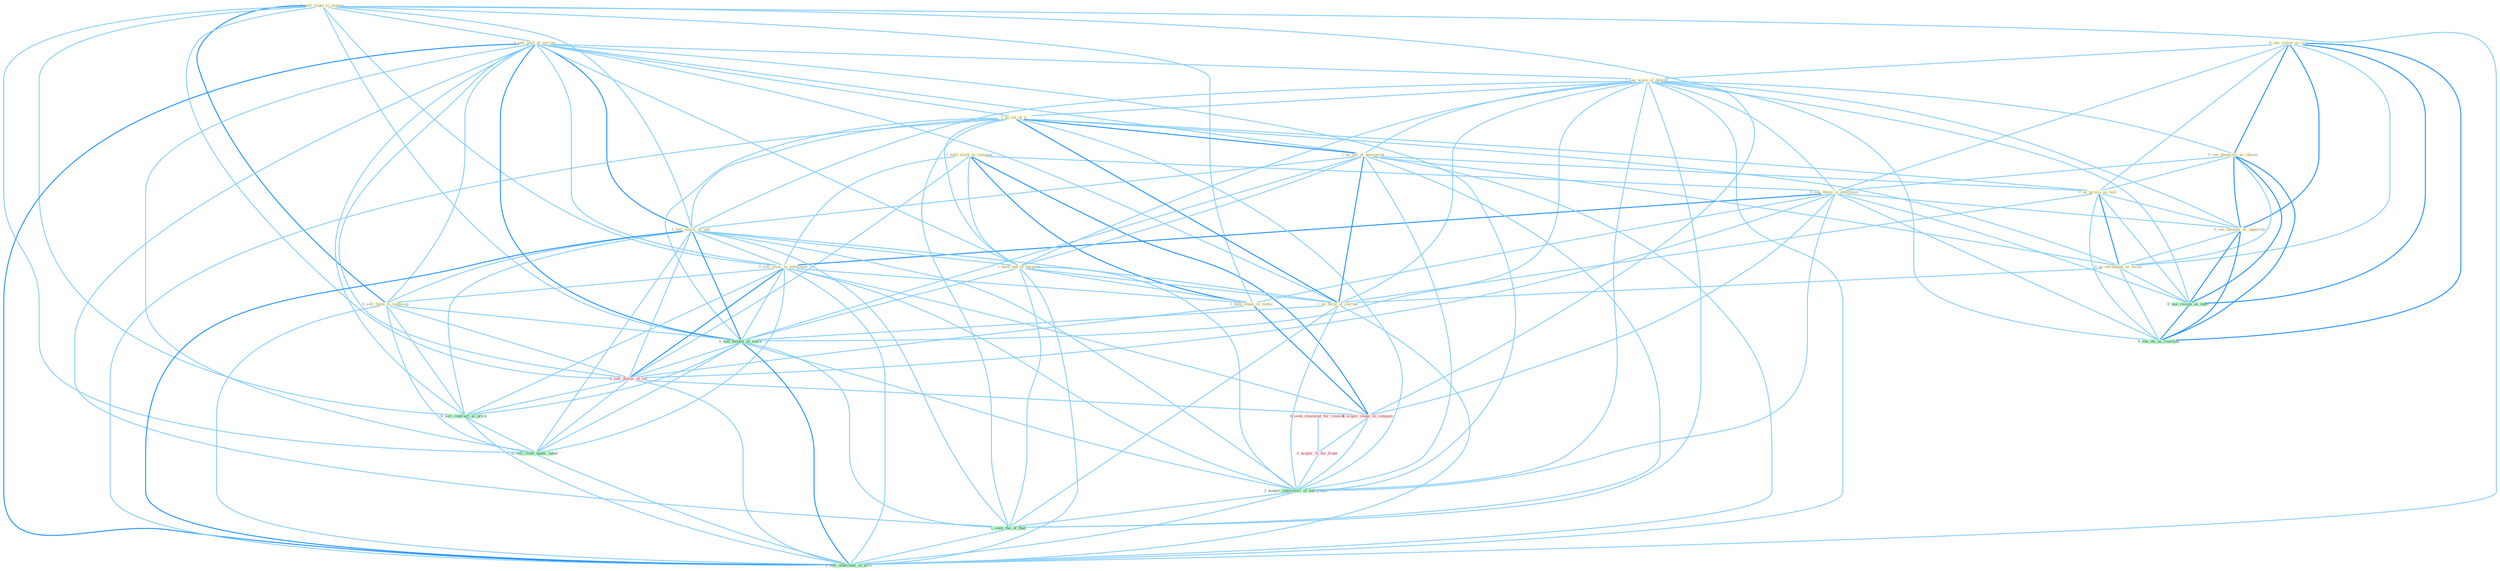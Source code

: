 Graph G{ 
    node
    [shape=polygon,style=filled,width=.5,height=.06,color="#BDFCC9",fixedsize=true,fontsize=4,
    fontcolor="#2f4f4f"];
    {node
    [color="#ffffe0", fontcolor="#8b7d6b"] "0_see_vision_as_cry " "1_hold_stock_in_compani " "0_sell_stake_to_manag " "1_sell_part_of_carrier " "1_see_wave_of_default " "0_see_themselv_as_chaser " "0_see_these_in_entitynam " "1_us_lot_of_it " "1_us_ton_of_newsprint " "1_sell_major_of_unit " "0_sell_insur_in_entitynam " "1_hold_end_of_bargain " "0_us_provis_as_test " "1_hold_stake_in_ventur " "0_see_measur_as_opportun " "0_us_earthquak_as_excus " "0_sell_them_to_landscap " "1_us_form_of_journal "}
{node [color="#fff0f5", fontcolor="#b22222"] "0_seek_classmat_for_reunion " "0_sell_dollar_in_lot " "1_acquir_stake_in_compani " "0_acquir_%_for_franc "}
edge [color="#B0E2FF"];

	"0_see_vision_as_cry " -- "1_see_wave_of_default " [w="1", color="#87cefa" ];
	"0_see_vision_as_cry " -- "0_see_themselv_as_chaser " [w="2", color="#1e90ff" , len=0.8];
	"0_see_vision_as_cry " -- "0_see_these_in_entitynam " [w="1", color="#87cefa" ];
	"0_see_vision_as_cry " -- "0_us_provis_as_test " [w="1", color="#87cefa" ];
	"0_see_vision_as_cry " -- "0_see_measur_as_opportun " [w="2", color="#1e90ff" , len=0.8];
	"0_see_vision_as_cry " -- "0_us_earthquak_as_excus " [w="1", color="#87cefa" ];
	"0_see_vision_as_cry " -- "0_see_resign_as_indic " [w="2", color="#1e90ff" , len=0.8];
	"0_see_vision_as_cry " -- "0_see_thi_as_reaction " [w="2", color="#1e90ff" , len=0.8];
	"1_hold_stock_in_compani " -- "0_see_these_in_entitynam " [w="1", color="#87cefa" ];
	"1_hold_stock_in_compani " -- "0_sell_insur_in_entitynam " [w="1", color="#87cefa" ];
	"1_hold_stock_in_compani " -- "1_hold_end_of_bargain " [w="1", color="#87cefa" ];
	"1_hold_stock_in_compani " -- "1_hold_stake_in_ventur " [w="2", color="#1e90ff" , len=0.8];
	"1_hold_stock_in_compani " -- "0_sell_dollar_in_lot " [w="1", color="#87cefa" ];
	"1_hold_stock_in_compani " -- "1_acquir_stake_in_compani " [w="2", color="#1e90ff" , len=0.8];
	"0_sell_stake_to_manag " -- "1_sell_part_of_carrier " [w="1", color="#87cefa" ];
	"0_sell_stake_to_manag " -- "1_sell_major_of_unit " [w="1", color="#87cefa" ];
	"0_sell_stake_to_manag " -- "0_sell_insur_in_entitynam " [w="1", color="#87cefa" ];
	"0_sell_stake_to_manag " -- "1_hold_stake_in_ventur " [w="1", color="#87cefa" ];
	"0_sell_stake_to_manag " -- "0_sell_them_to_landscap " [w="2", color="#1e90ff" , len=0.8];
	"0_sell_stake_to_manag " -- "1_sell_basket_of_stock " [w="1", color="#87cefa" ];
	"0_sell_stake_to_manag " -- "0_sell_dollar_in_lot " [w="1", color="#87cefa" ];
	"0_sell_stake_to_manag " -- "1_acquir_stake_in_compani " [w="1", color="#87cefa" ];
	"0_sell_stake_to_manag " -- "0_sell_contract_at_price " [w="1", color="#87cefa" ];
	"0_sell_stake_to_manag " -- "0_sell_cloth_under_label " [w="1", color="#87cefa" ];
	"0_sell_stake_to_manag " -- "1_sell_othernum_of_offic " [w="1", color="#87cefa" ];
	"1_sell_part_of_carrier " -- "1_see_wave_of_default " [w="1", color="#87cefa" ];
	"1_sell_part_of_carrier " -- "1_us_lot_of_it " [w="1", color="#87cefa" ];
	"1_sell_part_of_carrier " -- "1_us_ton_of_newsprint " [w="1", color="#87cefa" ];
	"1_sell_part_of_carrier " -- "1_sell_major_of_unit " [w="2", color="#1e90ff" , len=0.8];
	"1_sell_part_of_carrier " -- "0_sell_insur_in_entitynam " [w="1", color="#87cefa" ];
	"1_sell_part_of_carrier " -- "1_hold_end_of_bargain " [w="1", color="#87cefa" ];
	"1_sell_part_of_carrier " -- "0_sell_them_to_landscap " [w="1", color="#87cefa" ];
	"1_sell_part_of_carrier " -- "1_us_form_of_journal " [w="1", color="#87cefa" ];
	"1_sell_part_of_carrier " -- "1_sell_basket_of_stock " [w="2", color="#1e90ff" , len=0.8];
	"1_sell_part_of_carrier " -- "0_sell_dollar_in_lot " [w="1", color="#87cefa" ];
	"1_sell_part_of_carrier " -- "0_sell_contract_at_price " [w="1", color="#87cefa" ];
	"1_sell_part_of_carrier " -- "1_acquir_laboratori_of_entitynam " [w="1", color="#87cefa" ];
	"1_sell_part_of_carrier " -- "0_sell_cloth_under_label " [w="1", color="#87cefa" ];
	"1_sell_part_of_carrier " -- "1_seen_the_of_that " [w="1", color="#87cefa" ];
	"1_sell_part_of_carrier " -- "1_sell_othernum_of_offic " [w="2", color="#1e90ff" , len=0.8];
	"1_see_wave_of_default " -- "0_see_themselv_as_chaser " [w="1", color="#87cefa" ];
	"1_see_wave_of_default " -- "0_see_these_in_entitynam " [w="1", color="#87cefa" ];
	"1_see_wave_of_default " -- "1_us_lot_of_it " [w="1", color="#87cefa" ];
	"1_see_wave_of_default " -- "1_us_ton_of_newsprint " [w="1", color="#87cefa" ];
	"1_see_wave_of_default " -- "1_sell_major_of_unit " [w="1", color="#87cefa" ];
	"1_see_wave_of_default " -- "1_hold_end_of_bargain " [w="1", color="#87cefa" ];
	"1_see_wave_of_default " -- "0_see_measur_as_opportun " [w="1", color="#87cefa" ];
	"1_see_wave_of_default " -- "1_us_form_of_journal " [w="1", color="#87cefa" ];
	"1_see_wave_of_default " -- "1_sell_basket_of_stock " [w="1", color="#87cefa" ];
	"1_see_wave_of_default " -- "0_see_resign_as_indic " [w="1", color="#87cefa" ];
	"1_see_wave_of_default " -- "1_acquir_laboratori_of_entitynam " [w="1", color="#87cefa" ];
	"1_see_wave_of_default " -- "1_seen_the_of_that " [w="1", color="#87cefa" ];
	"1_see_wave_of_default " -- "1_sell_othernum_of_offic " [w="1", color="#87cefa" ];
	"1_see_wave_of_default " -- "0_see_thi_as_reaction " [w="1", color="#87cefa" ];
	"0_see_themselv_as_chaser " -- "0_see_these_in_entitynam " [w="1", color="#87cefa" ];
	"0_see_themselv_as_chaser " -- "0_us_provis_as_test " [w="1", color="#87cefa" ];
	"0_see_themselv_as_chaser " -- "0_see_measur_as_opportun " [w="2", color="#1e90ff" , len=0.8];
	"0_see_themselv_as_chaser " -- "0_us_earthquak_as_excus " [w="1", color="#87cefa" ];
	"0_see_themselv_as_chaser " -- "0_see_resign_as_indic " [w="2", color="#1e90ff" , len=0.8];
	"0_see_themselv_as_chaser " -- "0_see_thi_as_reaction " [w="2", color="#1e90ff" , len=0.8];
	"0_see_these_in_entitynam " -- "0_sell_insur_in_entitynam " [w="2", color="#1e90ff" , len=0.8];
	"0_see_these_in_entitynam " -- "1_hold_stake_in_ventur " [w="1", color="#87cefa" ];
	"0_see_these_in_entitynam " -- "0_see_measur_as_opportun " [w="1", color="#87cefa" ];
	"0_see_these_in_entitynam " -- "0_sell_dollar_in_lot " [w="1", color="#87cefa" ];
	"0_see_these_in_entitynam " -- "0_see_resign_as_indic " [w="1", color="#87cefa" ];
	"0_see_these_in_entitynam " -- "1_acquir_stake_in_compani " [w="1", color="#87cefa" ];
	"0_see_these_in_entitynam " -- "1_acquir_laboratori_of_entitynam " [w="1", color="#87cefa" ];
	"0_see_these_in_entitynam " -- "0_see_thi_as_reaction " [w="1", color="#87cefa" ];
	"1_us_lot_of_it " -- "1_us_ton_of_newsprint " [w="2", color="#1e90ff" , len=0.8];
	"1_us_lot_of_it " -- "1_sell_major_of_unit " [w="1", color="#87cefa" ];
	"1_us_lot_of_it " -- "1_hold_end_of_bargain " [w="1", color="#87cefa" ];
	"1_us_lot_of_it " -- "0_us_provis_as_test " [w="1", color="#87cefa" ];
	"1_us_lot_of_it " -- "0_us_earthquak_as_excus " [w="1", color="#87cefa" ];
	"1_us_lot_of_it " -- "1_us_form_of_journal " [w="2", color="#1e90ff" , len=0.8];
	"1_us_lot_of_it " -- "1_sell_basket_of_stock " [w="1", color="#87cefa" ];
	"1_us_lot_of_it " -- "1_acquir_laboratori_of_entitynam " [w="1", color="#87cefa" ];
	"1_us_lot_of_it " -- "1_seen_the_of_that " [w="1", color="#87cefa" ];
	"1_us_lot_of_it " -- "1_sell_othernum_of_offic " [w="1", color="#87cefa" ];
	"1_us_ton_of_newsprint " -- "1_sell_major_of_unit " [w="1", color="#87cefa" ];
	"1_us_ton_of_newsprint " -- "1_hold_end_of_bargain " [w="1", color="#87cefa" ];
	"1_us_ton_of_newsprint " -- "0_us_provis_as_test " [w="1", color="#87cefa" ];
	"1_us_ton_of_newsprint " -- "0_us_earthquak_as_excus " [w="1", color="#87cefa" ];
	"1_us_ton_of_newsprint " -- "1_us_form_of_journal " [w="2", color="#1e90ff" , len=0.8];
	"1_us_ton_of_newsprint " -- "1_sell_basket_of_stock " [w="1", color="#87cefa" ];
	"1_us_ton_of_newsprint " -- "1_acquir_laboratori_of_entitynam " [w="1", color="#87cefa" ];
	"1_us_ton_of_newsprint " -- "1_seen_the_of_that " [w="1", color="#87cefa" ];
	"1_us_ton_of_newsprint " -- "1_sell_othernum_of_offic " [w="1", color="#87cefa" ];
	"1_sell_major_of_unit " -- "0_sell_insur_in_entitynam " [w="1", color="#87cefa" ];
	"1_sell_major_of_unit " -- "1_hold_end_of_bargain " [w="1", color="#87cefa" ];
	"1_sell_major_of_unit " -- "0_sell_them_to_landscap " [w="1", color="#87cefa" ];
	"1_sell_major_of_unit " -- "1_us_form_of_journal " [w="1", color="#87cefa" ];
	"1_sell_major_of_unit " -- "1_sell_basket_of_stock " [w="2", color="#1e90ff" , len=0.8];
	"1_sell_major_of_unit " -- "0_sell_dollar_in_lot " [w="1", color="#87cefa" ];
	"1_sell_major_of_unit " -- "0_sell_contract_at_price " [w="1", color="#87cefa" ];
	"1_sell_major_of_unit " -- "1_acquir_laboratori_of_entitynam " [w="1", color="#87cefa" ];
	"1_sell_major_of_unit " -- "0_sell_cloth_under_label " [w="1", color="#87cefa" ];
	"1_sell_major_of_unit " -- "1_seen_the_of_that " [w="1", color="#87cefa" ];
	"1_sell_major_of_unit " -- "1_sell_othernum_of_offic " [w="2", color="#1e90ff" , len=0.8];
	"0_sell_insur_in_entitynam " -- "1_hold_stake_in_ventur " [w="1", color="#87cefa" ];
	"0_sell_insur_in_entitynam " -- "0_sell_them_to_landscap " [w="1", color="#87cefa" ];
	"0_sell_insur_in_entitynam " -- "1_sell_basket_of_stock " [w="1", color="#87cefa" ];
	"0_sell_insur_in_entitynam " -- "0_sell_dollar_in_lot " [w="2", color="#1e90ff" , len=0.8];
	"0_sell_insur_in_entitynam " -- "1_acquir_stake_in_compani " [w="1", color="#87cefa" ];
	"0_sell_insur_in_entitynam " -- "0_sell_contract_at_price " [w="1", color="#87cefa" ];
	"0_sell_insur_in_entitynam " -- "1_acquir_laboratori_of_entitynam " [w="1", color="#87cefa" ];
	"0_sell_insur_in_entitynam " -- "0_sell_cloth_under_label " [w="1", color="#87cefa" ];
	"0_sell_insur_in_entitynam " -- "1_sell_othernum_of_offic " [w="1", color="#87cefa" ];
	"1_hold_end_of_bargain " -- "1_hold_stake_in_ventur " [w="1", color="#87cefa" ];
	"1_hold_end_of_bargain " -- "1_us_form_of_journal " [w="1", color="#87cefa" ];
	"1_hold_end_of_bargain " -- "1_sell_basket_of_stock " [w="1", color="#87cefa" ];
	"1_hold_end_of_bargain " -- "1_acquir_laboratori_of_entitynam " [w="1", color="#87cefa" ];
	"1_hold_end_of_bargain " -- "1_seen_the_of_that " [w="1", color="#87cefa" ];
	"1_hold_end_of_bargain " -- "1_sell_othernum_of_offic " [w="1", color="#87cefa" ];
	"0_us_provis_as_test " -- "0_see_measur_as_opportun " [w="1", color="#87cefa" ];
	"0_us_provis_as_test " -- "0_us_earthquak_as_excus " [w="2", color="#1e90ff" , len=0.8];
	"0_us_provis_as_test " -- "1_us_form_of_journal " [w="1", color="#87cefa" ];
	"0_us_provis_as_test " -- "0_see_resign_as_indic " [w="1", color="#87cefa" ];
	"0_us_provis_as_test " -- "0_see_thi_as_reaction " [w="1", color="#87cefa" ];
	"1_hold_stake_in_ventur " -- "0_sell_dollar_in_lot " [w="1", color="#87cefa" ];
	"1_hold_stake_in_ventur " -- "1_acquir_stake_in_compani " [w="2", color="#1e90ff" , len=0.8];
	"0_see_measur_as_opportun " -- "0_us_earthquak_as_excus " [w="1", color="#87cefa" ];
	"0_see_measur_as_opportun " -- "0_see_resign_as_indic " [w="2", color="#1e90ff" , len=0.8];
	"0_see_measur_as_opportun " -- "0_see_thi_as_reaction " [w="2", color="#1e90ff" , len=0.8];
	"0_us_earthquak_as_excus " -- "1_us_form_of_journal " [w="1", color="#87cefa" ];
	"0_us_earthquak_as_excus " -- "0_see_resign_as_indic " [w="1", color="#87cefa" ];
	"0_us_earthquak_as_excus " -- "0_see_thi_as_reaction " [w="1", color="#87cefa" ];
	"0_sell_them_to_landscap " -- "1_sell_basket_of_stock " [w="1", color="#87cefa" ];
	"0_sell_them_to_landscap " -- "0_sell_dollar_in_lot " [w="1", color="#87cefa" ];
	"0_sell_them_to_landscap " -- "0_sell_contract_at_price " [w="1", color="#87cefa" ];
	"0_sell_them_to_landscap " -- "0_sell_cloth_under_label " [w="1", color="#87cefa" ];
	"0_sell_them_to_landscap " -- "1_sell_othernum_of_offic " [w="1", color="#87cefa" ];
	"1_us_form_of_journal " -- "1_sell_basket_of_stock " [w="1", color="#87cefa" ];
	"1_us_form_of_journal " -- "1_acquir_laboratori_of_entitynam " [w="1", color="#87cefa" ];
	"1_us_form_of_journal " -- "1_seen_the_of_that " [w="1", color="#87cefa" ];
	"1_us_form_of_journal " -- "1_sell_othernum_of_offic " [w="1", color="#87cefa" ];
	"0_seek_classmat_for_reunion " -- "0_acquir_%_for_franc " [w="1", color="#87cefa" ];
	"1_sell_basket_of_stock " -- "0_sell_dollar_in_lot " [w="1", color="#87cefa" ];
	"1_sell_basket_of_stock " -- "0_sell_contract_at_price " [w="1", color="#87cefa" ];
	"1_sell_basket_of_stock " -- "1_acquir_laboratori_of_entitynam " [w="1", color="#87cefa" ];
	"1_sell_basket_of_stock " -- "0_sell_cloth_under_label " [w="1", color="#87cefa" ];
	"1_sell_basket_of_stock " -- "1_seen_the_of_that " [w="1", color="#87cefa" ];
	"1_sell_basket_of_stock " -- "1_sell_othernum_of_offic " [w="2", color="#1e90ff" , len=0.8];
	"0_sell_dollar_in_lot " -- "1_acquir_stake_in_compani " [w="1", color="#87cefa" ];
	"0_sell_dollar_in_lot " -- "0_sell_contract_at_price " [w="1", color="#87cefa" ];
	"0_sell_dollar_in_lot " -- "0_sell_cloth_under_label " [w="1", color="#87cefa" ];
	"0_sell_dollar_in_lot " -- "1_sell_othernum_of_offic " [w="1", color="#87cefa" ];
	"0_see_resign_as_indic " -- "0_see_thi_as_reaction " [w="2", color="#1e90ff" , len=0.8];
	"1_acquir_stake_in_compani " -- "0_acquir_%_for_franc " [w="1", color="#87cefa" ];
	"1_acquir_stake_in_compani " -- "1_acquir_laboratori_of_entitynam " [w="1", color="#87cefa" ];
	"0_acquir_%_for_franc " -- "1_acquir_laboratori_of_entitynam " [w="1", color="#87cefa" ];
	"0_sell_contract_at_price " -- "0_sell_cloth_under_label " [w="1", color="#87cefa" ];
	"0_sell_contract_at_price " -- "1_sell_othernum_of_offic " [w="1", color="#87cefa" ];
	"1_acquir_laboratori_of_entitynam " -- "1_seen_the_of_that " [w="1", color="#87cefa" ];
	"1_acquir_laboratori_of_entitynam " -- "1_sell_othernum_of_offic " [w="1", color="#87cefa" ];
	"0_sell_cloth_under_label " -- "1_sell_othernum_of_offic " [w="1", color="#87cefa" ];
	"1_seen_the_of_that " -- "1_sell_othernum_of_offic " [w="1", color="#87cefa" ];
}